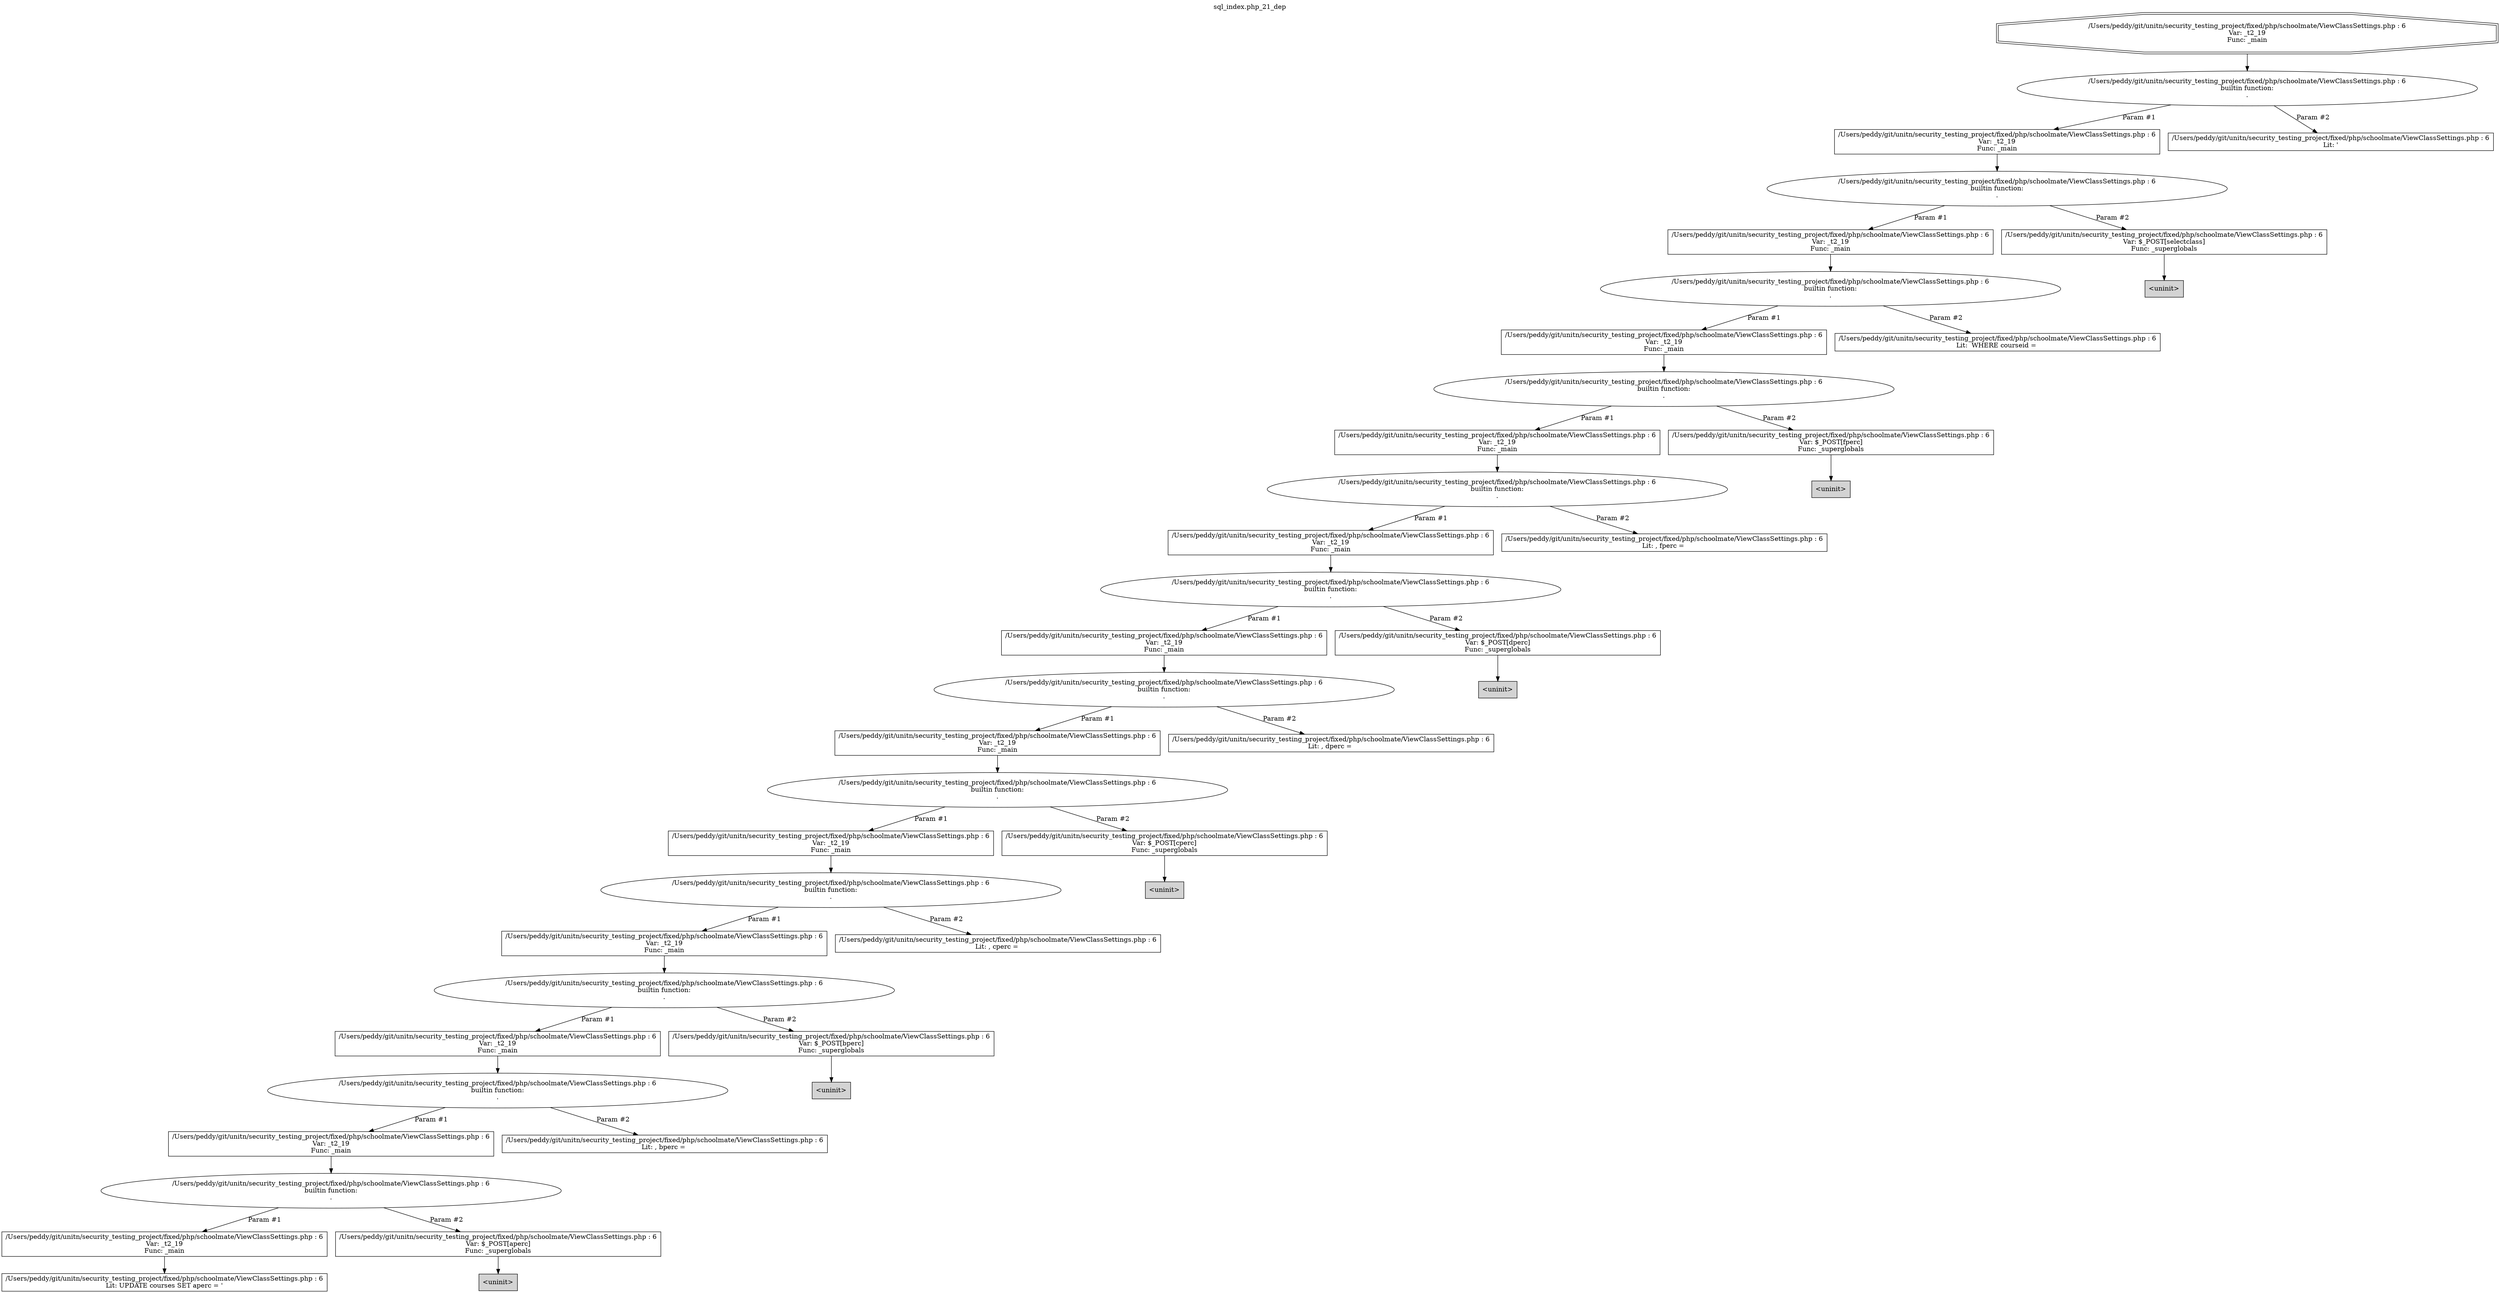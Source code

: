 digraph cfg {
  label="sql_index.php_21_dep";
  labelloc=t;
  n1 [shape=doubleoctagon, label="/Users/peddy/git/unitn/security_testing_project/fixed/php/schoolmate/ViewClassSettings.php : 6\nVar: _t2_19\nFunc: _main\n"];
  n2 [shape=ellipse, label="/Users/peddy/git/unitn/security_testing_project/fixed/php/schoolmate/ViewClassSettings.php : 6\nbuiltin function:\n.\n"];
  n3 [shape=box, label="/Users/peddy/git/unitn/security_testing_project/fixed/php/schoolmate/ViewClassSettings.php : 6\nVar: _t2_19\nFunc: _main\n"];
  n4 [shape=ellipse, label="/Users/peddy/git/unitn/security_testing_project/fixed/php/schoolmate/ViewClassSettings.php : 6\nbuiltin function:\n.\n"];
  n5 [shape=box, label="/Users/peddy/git/unitn/security_testing_project/fixed/php/schoolmate/ViewClassSettings.php : 6\nVar: _t2_19\nFunc: _main\n"];
  n6 [shape=ellipse, label="/Users/peddy/git/unitn/security_testing_project/fixed/php/schoolmate/ViewClassSettings.php : 6\nbuiltin function:\n.\n"];
  n7 [shape=box, label="/Users/peddy/git/unitn/security_testing_project/fixed/php/schoolmate/ViewClassSettings.php : 6\nVar: _t2_19\nFunc: _main\n"];
  n8 [shape=ellipse, label="/Users/peddy/git/unitn/security_testing_project/fixed/php/schoolmate/ViewClassSettings.php : 6\nbuiltin function:\n.\n"];
  n9 [shape=box, label="/Users/peddy/git/unitn/security_testing_project/fixed/php/schoolmate/ViewClassSettings.php : 6\nVar: _t2_19\nFunc: _main\n"];
  n10 [shape=ellipse, label="/Users/peddy/git/unitn/security_testing_project/fixed/php/schoolmate/ViewClassSettings.php : 6\nbuiltin function:\n.\n"];
  n11 [shape=box, label="/Users/peddy/git/unitn/security_testing_project/fixed/php/schoolmate/ViewClassSettings.php : 6\nVar: _t2_19\nFunc: _main\n"];
  n12 [shape=ellipse, label="/Users/peddy/git/unitn/security_testing_project/fixed/php/schoolmate/ViewClassSettings.php : 6\nbuiltin function:\n.\n"];
  n13 [shape=box, label="/Users/peddy/git/unitn/security_testing_project/fixed/php/schoolmate/ViewClassSettings.php : 6\nVar: _t2_19\nFunc: _main\n"];
  n14 [shape=ellipse, label="/Users/peddy/git/unitn/security_testing_project/fixed/php/schoolmate/ViewClassSettings.php : 6\nbuiltin function:\n.\n"];
  n15 [shape=box, label="/Users/peddy/git/unitn/security_testing_project/fixed/php/schoolmate/ViewClassSettings.php : 6\nVar: _t2_19\nFunc: _main\n"];
  n16 [shape=ellipse, label="/Users/peddy/git/unitn/security_testing_project/fixed/php/schoolmate/ViewClassSettings.php : 6\nbuiltin function:\n.\n"];
  n17 [shape=box, label="/Users/peddy/git/unitn/security_testing_project/fixed/php/schoolmate/ViewClassSettings.php : 6\nVar: _t2_19\nFunc: _main\n"];
  n18 [shape=ellipse, label="/Users/peddy/git/unitn/security_testing_project/fixed/php/schoolmate/ViewClassSettings.php : 6\nbuiltin function:\n.\n"];
  n19 [shape=box, label="/Users/peddy/git/unitn/security_testing_project/fixed/php/schoolmate/ViewClassSettings.php : 6\nVar: _t2_19\nFunc: _main\n"];
  n20 [shape=ellipse, label="/Users/peddy/git/unitn/security_testing_project/fixed/php/schoolmate/ViewClassSettings.php : 6\nbuiltin function:\n.\n"];
  n21 [shape=box, label="/Users/peddy/git/unitn/security_testing_project/fixed/php/schoolmate/ViewClassSettings.php : 6\nVar: _t2_19\nFunc: _main\n"];
  n22 [shape=ellipse, label="/Users/peddy/git/unitn/security_testing_project/fixed/php/schoolmate/ViewClassSettings.php : 6\nbuiltin function:\n.\n"];
  n23 [shape=box, label="/Users/peddy/git/unitn/security_testing_project/fixed/php/schoolmate/ViewClassSettings.php : 6\nVar: _t2_19\nFunc: _main\n"];
  n24 [shape=ellipse, label="/Users/peddy/git/unitn/security_testing_project/fixed/php/schoolmate/ViewClassSettings.php : 6\nbuiltin function:\n.\n"];
  n25 [shape=box, label="/Users/peddy/git/unitn/security_testing_project/fixed/php/schoolmate/ViewClassSettings.php : 6\nVar: _t2_19\nFunc: _main\n"];
  n26 [shape=box, label="/Users/peddy/git/unitn/security_testing_project/fixed/php/schoolmate/ViewClassSettings.php : 6\nLit: UPDATE courses SET aperc = '\n"];
  n27 [shape=box, label="/Users/peddy/git/unitn/security_testing_project/fixed/php/schoolmate/ViewClassSettings.php : 6\nVar: $_POST[aperc]\nFunc: _superglobals\n"];
  n28 [shape=box, label="<uninit>",style=filled];
  n29 [shape=box, label="/Users/peddy/git/unitn/security_testing_project/fixed/php/schoolmate/ViewClassSettings.php : 6\nLit: , bperc = \n"];
  n30 [shape=box, label="/Users/peddy/git/unitn/security_testing_project/fixed/php/schoolmate/ViewClassSettings.php : 6\nVar: $_POST[bperc]\nFunc: _superglobals\n"];
  n31 [shape=box, label="<uninit>",style=filled];
  n32 [shape=box, label="/Users/peddy/git/unitn/security_testing_project/fixed/php/schoolmate/ViewClassSettings.php : 6\nLit: , cperc = \n"];
  n33 [shape=box, label="/Users/peddy/git/unitn/security_testing_project/fixed/php/schoolmate/ViewClassSettings.php : 6\nVar: $_POST[cperc]\nFunc: _superglobals\n"];
  n34 [shape=box, label="<uninit>",style=filled];
  n35 [shape=box, label="/Users/peddy/git/unitn/security_testing_project/fixed/php/schoolmate/ViewClassSettings.php : 6\nLit: , dperc = \n"];
  n36 [shape=box, label="/Users/peddy/git/unitn/security_testing_project/fixed/php/schoolmate/ViewClassSettings.php : 6\nVar: $_POST[dperc]\nFunc: _superglobals\n"];
  n37 [shape=box, label="<uninit>",style=filled];
  n38 [shape=box, label="/Users/peddy/git/unitn/security_testing_project/fixed/php/schoolmate/ViewClassSettings.php : 6\nLit: , fperc = \n"];
  n39 [shape=box, label="/Users/peddy/git/unitn/security_testing_project/fixed/php/schoolmate/ViewClassSettings.php : 6\nVar: $_POST[fperc]\nFunc: _superglobals\n"];
  n40 [shape=box, label="<uninit>",style=filled];
  n41 [shape=box, label="/Users/peddy/git/unitn/security_testing_project/fixed/php/schoolmate/ViewClassSettings.php : 6\nLit:  WHERE courseid = \n"];
  n42 [shape=box, label="/Users/peddy/git/unitn/security_testing_project/fixed/php/schoolmate/ViewClassSettings.php : 6\nVar: $_POST[selectclass]\nFunc: _superglobals\n"];
  n43 [shape=box, label="<uninit>",style=filled];
  n44 [shape=box, label="/Users/peddy/git/unitn/security_testing_project/fixed/php/schoolmate/ViewClassSettings.php : 6\nLit: '\n"];
  n1 -> n2;
  n3 -> n4;
  n5 -> n6;
  n7 -> n8;
  n9 -> n10;
  n11 -> n12;
  n13 -> n14;
  n15 -> n16;
  n17 -> n18;
  n19 -> n20;
  n21 -> n22;
  n23 -> n24;
  n25 -> n26;
  n24 -> n25[label="Param #1"];
  n24 -> n27[label="Param #2"];
  n27 -> n28;
  n22 -> n23[label="Param #1"];
  n22 -> n29[label="Param #2"];
  n20 -> n21[label="Param #1"];
  n20 -> n30[label="Param #2"];
  n30 -> n31;
  n18 -> n19[label="Param #1"];
  n18 -> n32[label="Param #2"];
  n16 -> n17[label="Param #1"];
  n16 -> n33[label="Param #2"];
  n33 -> n34;
  n14 -> n15[label="Param #1"];
  n14 -> n35[label="Param #2"];
  n12 -> n13[label="Param #1"];
  n12 -> n36[label="Param #2"];
  n36 -> n37;
  n10 -> n11[label="Param #1"];
  n10 -> n38[label="Param #2"];
  n8 -> n9[label="Param #1"];
  n8 -> n39[label="Param #2"];
  n39 -> n40;
  n6 -> n7[label="Param #1"];
  n6 -> n41[label="Param #2"];
  n4 -> n5[label="Param #1"];
  n4 -> n42[label="Param #2"];
  n42 -> n43;
  n2 -> n3[label="Param #1"];
  n2 -> n44[label="Param #2"];
}
